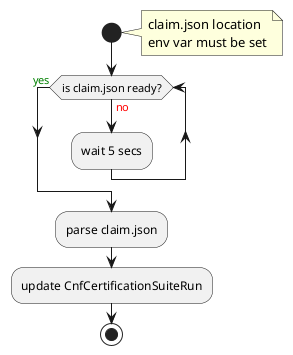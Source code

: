 @startuml "Side car action"

start
note right
  claim.json location 
  env var must be set
end note

while (is claim.json ready?) is (<color:red>no)
    :wait 5 secs;
endwhile (<color:green>yes)

:parse claim.json;
:update CnfCertificationSuiteRun;
stop

@enduml